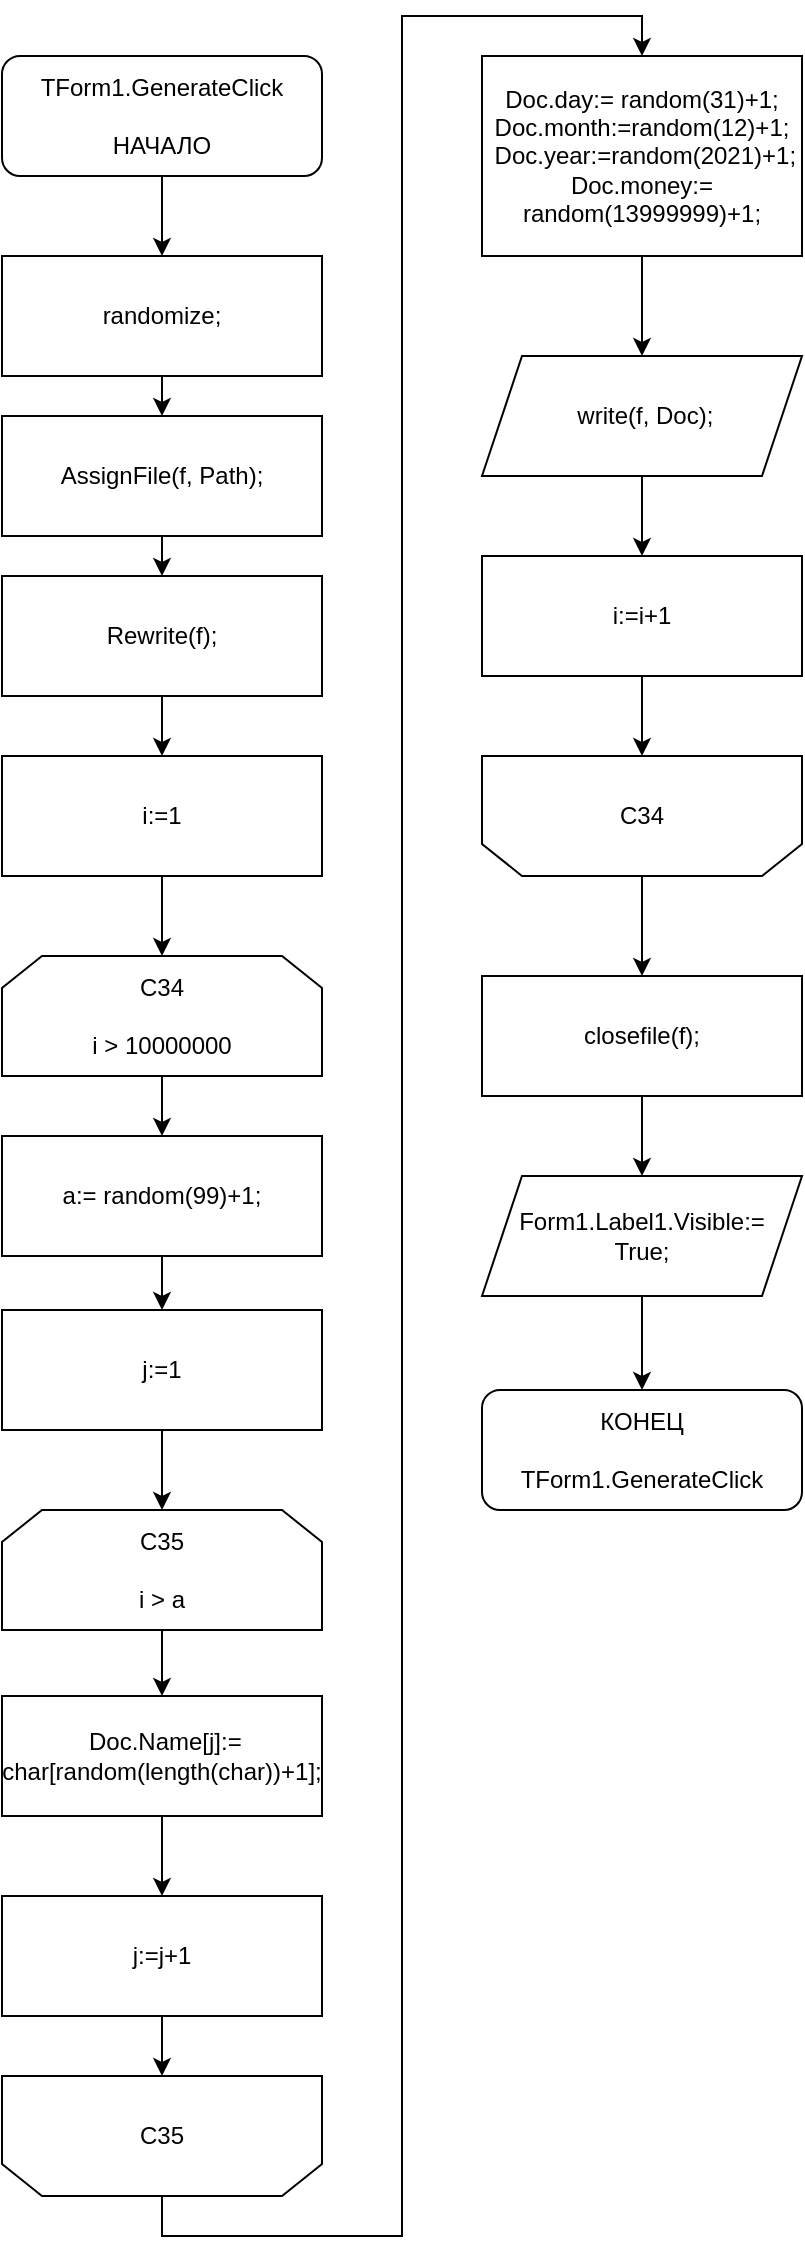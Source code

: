 <mxfile version="14.7.4" type="device"><diagram id="tqaWcBhJFk9QBGhEz4Go" name="Page-1"><mxGraphModel dx="698" dy="695" grid="1" gridSize="10" guides="1" tooltips="1" connect="1" arrows="1" fold="1" page="1" pageScale="1" pageWidth="1169" pageHeight="1654" math="0" shadow="0"><root><mxCell id="0"/><mxCell id="1" parent="0"/><mxCell id="Kix1O2RMJZNvna8w7PyS-3" style="edgeStyle=orthogonalEdgeStyle;rounded=0;orthogonalLoop=1;jettySize=auto;html=1;exitX=0.5;exitY=1;exitDx=0;exitDy=0;entryX=0.5;entryY=0;entryDx=0;entryDy=0;" edge="1" parent="1" source="Kix1O2RMJZNvna8w7PyS-1" target="Kix1O2RMJZNvna8w7PyS-2"><mxGeometry relative="1" as="geometry"/></mxCell><mxCell id="Kix1O2RMJZNvna8w7PyS-1" value="TForm1.GenerateClick&lt;br&gt;&lt;br&gt;НАЧАЛО" style="rounded=1;whiteSpace=wrap;html=1;" vertex="1" parent="1"><mxGeometry x="40" y="40" width="160" height="60" as="geometry"/></mxCell><mxCell id="Kix1O2RMJZNvna8w7PyS-6" style="edgeStyle=orthogonalEdgeStyle;rounded=0;orthogonalLoop=1;jettySize=auto;html=1;exitX=0.5;exitY=1;exitDx=0;exitDy=0;entryX=0.5;entryY=0;entryDx=0;entryDy=0;" edge="1" parent="1" source="Kix1O2RMJZNvna8w7PyS-2" target="Kix1O2RMJZNvna8w7PyS-5"><mxGeometry relative="1" as="geometry"/></mxCell><mxCell id="Kix1O2RMJZNvna8w7PyS-2" value="randomize;" style="rounded=0;whiteSpace=wrap;html=1;" vertex="1" parent="1"><mxGeometry x="40" y="140" width="160" height="60" as="geometry"/></mxCell><mxCell id="Kix1O2RMJZNvna8w7PyS-9" style="edgeStyle=orthogonalEdgeStyle;rounded=0;orthogonalLoop=1;jettySize=auto;html=1;exitX=0.5;exitY=1;exitDx=0;exitDy=0;entryX=0.5;entryY=0;entryDx=0;entryDy=0;" edge="1" parent="1" source="Kix1O2RMJZNvna8w7PyS-4" target="Kix1O2RMJZNvna8w7PyS-8"><mxGeometry relative="1" as="geometry"/></mxCell><mxCell id="Kix1O2RMJZNvna8w7PyS-4" value="Rewrite(f);" style="rounded=0;whiteSpace=wrap;html=1;" vertex="1" parent="1"><mxGeometry x="40" y="300" width="160" height="60" as="geometry"/></mxCell><mxCell id="Kix1O2RMJZNvna8w7PyS-7" style="edgeStyle=orthogonalEdgeStyle;rounded=0;orthogonalLoop=1;jettySize=auto;html=1;exitX=0.5;exitY=1;exitDx=0;exitDy=0;entryX=0.5;entryY=0;entryDx=0;entryDy=0;" edge="1" parent="1" source="Kix1O2RMJZNvna8w7PyS-5" target="Kix1O2RMJZNvna8w7PyS-4"><mxGeometry relative="1" as="geometry"/></mxCell><mxCell id="Kix1O2RMJZNvna8w7PyS-5" value="AssignFile(f, Path);" style="rounded=0;whiteSpace=wrap;html=1;" vertex="1" parent="1"><mxGeometry x="40" y="220" width="160" height="60" as="geometry"/></mxCell><mxCell id="Kix1O2RMJZNvna8w7PyS-11" style="edgeStyle=orthogonalEdgeStyle;rounded=0;orthogonalLoop=1;jettySize=auto;html=1;exitX=0.5;exitY=1;exitDx=0;exitDy=0;entryX=0.5;entryY=0;entryDx=0;entryDy=0;" edge="1" parent="1" source="Kix1O2RMJZNvna8w7PyS-8" target="Kix1O2RMJZNvna8w7PyS-10"><mxGeometry relative="1" as="geometry"/></mxCell><mxCell id="Kix1O2RMJZNvna8w7PyS-8" value="i:=1" style="rounded=0;whiteSpace=wrap;html=1;" vertex="1" parent="1"><mxGeometry x="40" y="390" width="160" height="60" as="geometry"/></mxCell><mxCell id="Kix1O2RMJZNvna8w7PyS-13" style="edgeStyle=orthogonalEdgeStyle;rounded=0;orthogonalLoop=1;jettySize=auto;html=1;exitX=0.5;exitY=1;exitDx=0;exitDy=0;entryX=0.5;entryY=0;entryDx=0;entryDy=0;" edge="1" parent="1" source="Kix1O2RMJZNvna8w7PyS-10" target="Kix1O2RMJZNvna8w7PyS-12"><mxGeometry relative="1" as="geometry"/></mxCell><mxCell id="Kix1O2RMJZNvna8w7PyS-10" value="C34&lt;br&gt;&lt;br&gt;i &amp;gt; 10000000" style="shape=loopLimit;whiteSpace=wrap;html=1;" vertex="1" parent="1"><mxGeometry x="40" y="490" width="160" height="60" as="geometry"/></mxCell><mxCell id="Kix1O2RMJZNvna8w7PyS-17" style="edgeStyle=orthogonalEdgeStyle;rounded=0;orthogonalLoop=1;jettySize=auto;html=1;exitX=0.5;exitY=1;exitDx=0;exitDy=0;entryX=0.5;entryY=0;entryDx=0;entryDy=0;" edge="1" parent="1" source="Kix1O2RMJZNvna8w7PyS-12" target="Kix1O2RMJZNvna8w7PyS-15"><mxGeometry relative="1" as="geometry"/></mxCell><mxCell id="Kix1O2RMJZNvna8w7PyS-12" value="a:= random(99)+1;" style="rounded=0;whiteSpace=wrap;html=1;" vertex="1" parent="1"><mxGeometry x="40" y="580" width="160" height="60" as="geometry"/></mxCell><mxCell id="Kix1O2RMJZNvna8w7PyS-14" style="edgeStyle=orthogonalEdgeStyle;rounded=0;orthogonalLoop=1;jettySize=auto;html=1;exitX=0.5;exitY=1;exitDx=0;exitDy=0;entryX=0.5;entryY=0;entryDx=0;entryDy=0;" edge="1" parent="1" source="Kix1O2RMJZNvna8w7PyS-15" target="Kix1O2RMJZNvna8w7PyS-16"><mxGeometry relative="1" as="geometry"/></mxCell><mxCell id="Kix1O2RMJZNvna8w7PyS-15" value="j:=1" style="rounded=0;whiteSpace=wrap;html=1;" vertex="1" parent="1"><mxGeometry x="40" y="667" width="160" height="60" as="geometry"/></mxCell><mxCell id="Kix1O2RMJZNvna8w7PyS-19" style="edgeStyle=orthogonalEdgeStyle;rounded=0;orthogonalLoop=1;jettySize=auto;html=1;exitX=0.5;exitY=1;exitDx=0;exitDy=0;" edge="1" parent="1" source="Kix1O2RMJZNvna8w7PyS-16" target="Kix1O2RMJZNvna8w7PyS-18"><mxGeometry relative="1" as="geometry"/></mxCell><mxCell id="Kix1O2RMJZNvna8w7PyS-16" value="C35&lt;br&gt;&lt;br&gt;i &amp;gt; a" style="shape=loopLimit;whiteSpace=wrap;html=1;" vertex="1" parent="1"><mxGeometry x="40" y="767" width="160" height="60" as="geometry"/></mxCell><mxCell id="Kix1O2RMJZNvna8w7PyS-29" style="edgeStyle=orthogonalEdgeStyle;rounded=0;orthogonalLoop=1;jettySize=auto;html=1;exitX=0.5;exitY=1;exitDx=0;exitDy=0;entryX=0.5;entryY=0;entryDx=0;entryDy=0;" edge="1" parent="1" source="Kix1O2RMJZNvna8w7PyS-18" target="Kix1O2RMJZNvna8w7PyS-28"><mxGeometry relative="1" as="geometry"/></mxCell><mxCell id="Kix1O2RMJZNvna8w7PyS-18" value="&amp;nbsp;Doc.Name[j]:= char[random(length(char))+1];" style="rounded=0;whiteSpace=wrap;html=1;" vertex="1" parent="1"><mxGeometry x="40" y="860" width="160" height="60" as="geometry"/></mxCell><mxCell id="Kix1O2RMJZNvna8w7PyS-25" style="edgeStyle=orthogonalEdgeStyle;rounded=0;orthogonalLoop=1;jettySize=auto;html=1;exitX=0.5;exitY=0;exitDx=0;exitDy=0;entryX=0.5;entryY=0;entryDx=0;entryDy=0;" edge="1" parent="1" source="Kix1O2RMJZNvna8w7PyS-21" target="Kix1O2RMJZNvna8w7PyS-24"><mxGeometry relative="1" as="geometry"><mxPoint x="260" y="-178" as="targetPoint"/></mxGeometry></mxCell><mxCell id="Kix1O2RMJZNvna8w7PyS-21" value="C35" style="shape=loopLimit;whiteSpace=wrap;html=1;direction=west;" vertex="1" parent="1"><mxGeometry x="40" y="1050" width="160" height="60" as="geometry"/></mxCell><mxCell id="Kix1O2RMJZNvna8w7PyS-27" style="edgeStyle=orthogonalEdgeStyle;rounded=0;orthogonalLoop=1;jettySize=auto;html=1;exitX=0.5;exitY=1;exitDx=0;exitDy=0;entryX=0.5;entryY=0;entryDx=0;entryDy=0;" edge="1" parent="1" source="Kix1O2RMJZNvna8w7PyS-24" target="Kix1O2RMJZNvna8w7PyS-26"><mxGeometry relative="1" as="geometry"/></mxCell><mxCell id="Kix1O2RMJZNvna8w7PyS-24" value="&lt;div&gt;Doc.day:= random(31)+1;&lt;/div&gt;&lt;div&gt;&amp;nbsp;Doc.month:=random(12)+1;&lt;span&gt;&amp;nbsp; &amp;nbsp;Doc.year:=random(2021)+1;&lt;/span&gt;&lt;/div&gt;&lt;div&gt;&lt;span&gt;Doc.money:= random(13999999)+1;&lt;/span&gt;&lt;/div&gt;" style="rounded=0;whiteSpace=wrap;html=1;" vertex="1" parent="1"><mxGeometry x="280" y="40" width="160" height="100" as="geometry"/></mxCell><mxCell id="Kix1O2RMJZNvna8w7PyS-32" style="edgeStyle=orthogonalEdgeStyle;rounded=0;orthogonalLoop=1;jettySize=auto;html=1;exitX=0.5;exitY=1;exitDx=0;exitDy=0;" edge="1" parent="1" source="Kix1O2RMJZNvna8w7PyS-26" target="Kix1O2RMJZNvna8w7PyS-31"><mxGeometry relative="1" as="geometry"/></mxCell><mxCell id="Kix1O2RMJZNvna8w7PyS-26" value="&amp;nbsp;write(f, Doc);" style="shape=parallelogram;perimeter=parallelogramPerimeter;whiteSpace=wrap;html=1;fixedSize=1;" vertex="1" parent="1"><mxGeometry x="280" y="190" width="160" height="60" as="geometry"/></mxCell><mxCell id="Kix1O2RMJZNvna8w7PyS-30" style="edgeStyle=orthogonalEdgeStyle;rounded=0;orthogonalLoop=1;jettySize=auto;html=1;exitX=0.5;exitY=1;exitDx=0;exitDy=0;entryX=0.5;entryY=1;entryDx=0;entryDy=0;" edge="1" parent="1" source="Kix1O2RMJZNvna8w7PyS-28" target="Kix1O2RMJZNvna8w7PyS-21"><mxGeometry relative="1" as="geometry"/></mxCell><mxCell id="Kix1O2RMJZNvna8w7PyS-28" value="j:=j+1" style="rounded=0;whiteSpace=wrap;html=1;" vertex="1" parent="1"><mxGeometry x="40" y="960" width="160" height="60" as="geometry"/></mxCell><mxCell id="Kix1O2RMJZNvna8w7PyS-34" style="edgeStyle=orthogonalEdgeStyle;rounded=0;orthogonalLoop=1;jettySize=auto;html=1;exitX=0.5;exitY=1;exitDx=0;exitDy=0;entryX=0.5;entryY=1;entryDx=0;entryDy=0;" edge="1" parent="1" source="Kix1O2RMJZNvna8w7PyS-31" target="Kix1O2RMJZNvna8w7PyS-33"><mxGeometry relative="1" as="geometry"/></mxCell><mxCell id="Kix1O2RMJZNvna8w7PyS-31" value="i:=i+1" style="rounded=0;whiteSpace=wrap;html=1;" vertex="1" parent="1"><mxGeometry x="280" y="290" width="160" height="60" as="geometry"/></mxCell><mxCell id="Kix1O2RMJZNvna8w7PyS-36" style="edgeStyle=orthogonalEdgeStyle;rounded=0;orthogonalLoop=1;jettySize=auto;html=1;exitX=0.5;exitY=0;exitDx=0;exitDy=0;entryX=0.5;entryY=0;entryDx=0;entryDy=0;" edge="1" parent="1" source="Kix1O2RMJZNvna8w7PyS-33" target="Kix1O2RMJZNvna8w7PyS-35"><mxGeometry relative="1" as="geometry"/></mxCell><mxCell id="Kix1O2RMJZNvna8w7PyS-33" value="C34" style="shape=loopLimit;whiteSpace=wrap;html=1;direction=west;" vertex="1" parent="1"><mxGeometry x="280" y="390" width="160" height="60" as="geometry"/></mxCell><mxCell id="Kix1O2RMJZNvna8w7PyS-39" style="edgeStyle=orthogonalEdgeStyle;rounded=0;orthogonalLoop=1;jettySize=auto;html=1;exitX=0.5;exitY=1;exitDx=0;exitDy=0;entryX=0.5;entryY=0;entryDx=0;entryDy=0;" edge="1" parent="1" source="Kix1O2RMJZNvna8w7PyS-35" target="Kix1O2RMJZNvna8w7PyS-38"><mxGeometry relative="1" as="geometry"/></mxCell><mxCell id="Kix1O2RMJZNvna8w7PyS-35" value="closefile(f);" style="rounded=0;whiteSpace=wrap;html=1;" vertex="1" parent="1"><mxGeometry x="280" y="500" width="160" height="60" as="geometry"/></mxCell><mxCell id="Kix1O2RMJZNvna8w7PyS-41" style="edgeStyle=orthogonalEdgeStyle;rounded=0;orthogonalLoop=1;jettySize=auto;html=1;exitX=0.5;exitY=1;exitDx=0;exitDy=0;entryX=0.5;entryY=1;entryDx=0;entryDy=0;" edge="1" parent="1" source="Kix1O2RMJZNvna8w7PyS-38" target="Kix1O2RMJZNvna8w7PyS-40"><mxGeometry relative="1" as="geometry"/></mxCell><mxCell id="Kix1O2RMJZNvna8w7PyS-38" value="Form1.Label1.Visible:=&lt;br&gt;True;" style="shape=parallelogram;perimeter=parallelogramPerimeter;whiteSpace=wrap;html=1;fixedSize=1;" vertex="1" parent="1"><mxGeometry x="280" y="600" width="160" height="60" as="geometry"/></mxCell><mxCell id="Kix1O2RMJZNvna8w7PyS-40" value="КОНЕЦ&lt;br&gt;&lt;br&gt;TForm1.GenerateClick" style="rounded=1;whiteSpace=wrap;html=1;direction=west;" vertex="1" parent="1"><mxGeometry x="280" y="707" width="160" height="60" as="geometry"/></mxCell></root></mxGraphModel></diagram></mxfile>